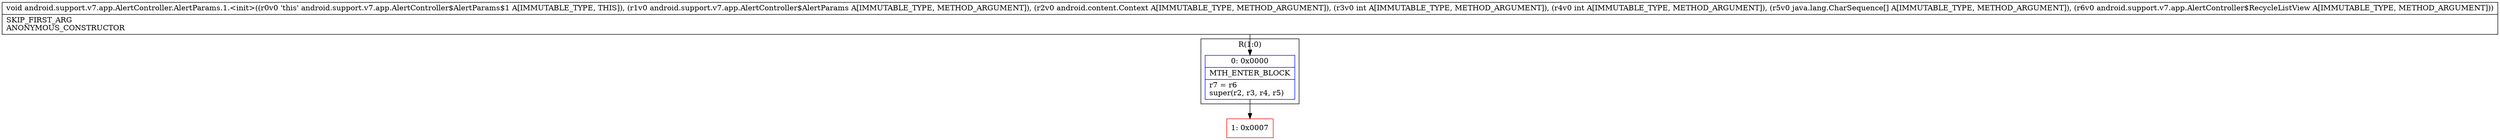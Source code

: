 digraph "CFG forandroid.support.v7.app.AlertController.AlertParams.1.\<init\>(Landroid\/support\/v7\/app\/AlertController$AlertParams;Landroid\/content\/Context;II[Ljava\/lang\/CharSequence;Landroid\/support\/v7\/app\/AlertController$RecycleListView;)V" {
subgraph cluster_Region_140819624 {
label = "R(1:0)";
node [shape=record,color=blue];
Node_0 [shape=record,label="{0\:\ 0x0000|MTH_ENTER_BLOCK\l|r7 = r6\lsuper(r2, r3, r4, r5)\l}"];
}
Node_1 [shape=record,color=red,label="{1\:\ 0x0007}"];
MethodNode[shape=record,label="{void android.support.v7.app.AlertController.AlertParams.1.\<init\>((r0v0 'this' android.support.v7.app.AlertController$AlertParams$1 A[IMMUTABLE_TYPE, THIS]), (r1v0 android.support.v7.app.AlertController$AlertParams A[IMMUTABLE_TYPE, METHOD_ARGUMENT]), (r2v0 android.content.Context A[IMMUTABLE_TYPE, METHOD_ARGUMENT]), (r3v0 int A[IMMUTABLE_TYPE, METHOD_ARGUMENT]), (r4v0 int A[IMMUTABLE_TYPE, METHOD_ARGUMENT]), (r5v0 java.lang.CharSequence[] A[IMMUTABLE_TYPE, METHOD_ARGUMENT]), (r6v0 android.support.v7.app.AlertController$RecycleListView A[IMMUTABLE_TYPE, METHOD_ARGUMENT]))  | SKIP_FIRST_ARG\lANONYMOUS_CONSTRUCTOR\l}"];
MethodNode -> Node_0;
Node_0 -> Node_1;
}

